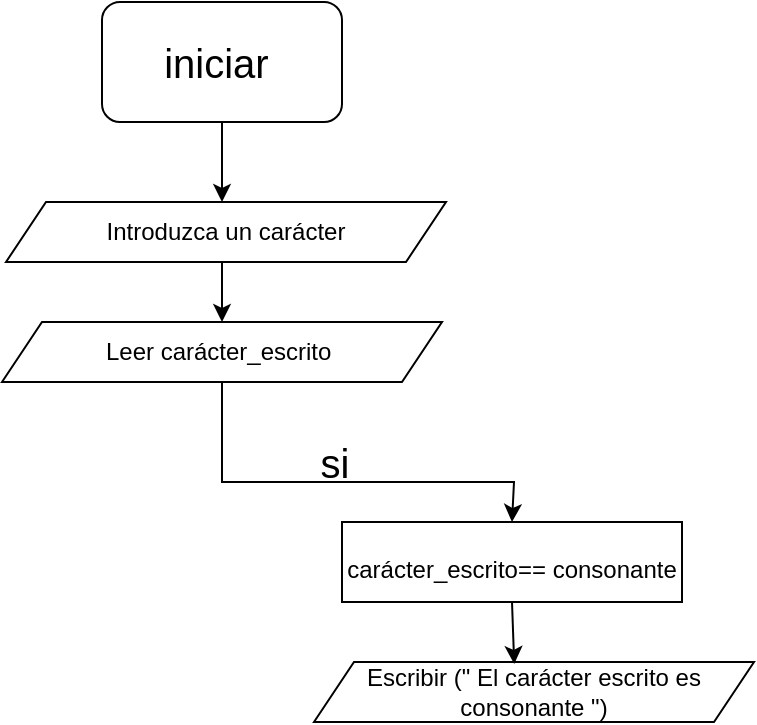 <mxfile version="20.3.3" type="github">
  <diagram id="46wjDDwf2AgktlBZJVdT" name="Página-1">
    <mxGraphModel dx="1422" dy="762" grid="1" gridSize="10" guides="1" tooltips="1" connect="1" arrows="1" fold="1" page="1" pageScale="1" pageWidth="827" pageHeight="1169" math="0" shadow="0">
      <root>
        <mxCell id="0" />
        <mxCell id="1" parent="0" />
        <mxCell id="67WwjvksvOG4F8crm5_F-1" value="&lt;font style=&quot;font-size: 20px;&quot;&gt;iniciar&amp;nbsp;&lt;/font&gt;" style="rounded=1;whiteSpace=wrap;html=1;" vertex="1" parent="1">
          <mxGeometry x="354" y="30" width="120" height="60" as="geometry" />
        </mxCell>
        <mxCell id="67WwjvksvOG4F8crm5_F-2" value="" style="endArrow=classic;html=1;rounded=0;fontSize=20;exitX=0.5;exitY=1;exitDx=0;exitDy=0;" edge="1" source="67WwjvksvOG4F8crm5_F-1" parent="1">
          <mxGeometry width="50" height="50" relative="1" as="geometry">
            <mxPoint x="394" y="80" as="sourcePoint" />
            <mxPoint x="414" y="130" as="targetPoint" />
          </mxGeometry>
        </mxCell>
        <mxCell id="67WwjvksvOG4F8crm5_F-28" style="edgeStyle=orthogonalEdgeStyle;rounded=0;orthogonalLoop=1;jettySize=auto;html=1;exitX=0.5;exitY=1;exitDx=0;exitDy=0;entryX=0.5;entryY=0;entryDx=0;entryDy=0;" edge="1" parent="1" source="67WwjvksvOG4F8crm5_F-3" target="67WwjvksvOG4F8crm5_F-26">
          <mxGeometry relative="1" as="geometry" />
        </mxCell>
        <mxCell id="67WwjvksvOG4F8crm5_F-3" value="Introduzca un carácter" style="shape=parallelogram;perimeter=parallelogramPerimeter;whiteSpace=wrap;html=1;fixedSize=1;" vertex="1" parent="1">
          <mxGeometry x="306" y="130" width="220" height="30" as="geometry" />
        </mxCell>
        <mxCell id="67WwjvksvOG4F8crm5_F-6" value="" style="endArrow=classic;html=1;rounded=0;fontSize=20;startArrow=none;" edge="1" parent="1" source="67WwjvksvOG4F8crm5_F-26">
          <mxGeometry width="50" height="50" relative="1" as="geometry">
            <mxPoint x="412" y="160" as="sourcePoint" />
            <mxPoint x="412" y="200" as="targetPoint" />
          </mxGeometry>
        </mxCell>
        <mxCell id="67WwjvksvOG4F8crm5_F-18" value="&lt;font style=&quot;font-size: 12px;&quot;&gt;carácter_escrito== consonante&lt;/font&gt;" style="rounded=0;whiteSpace=wrap;html=1;fontSize=20;" vertex="1" parent="1">
          <mxGeometry x="474" y="290" width="170" height="40" as="geometry" />
        </mxCell>
        <mxCell id="67WwjvksvOG4F8crm5_F-19" value="" style="endArrow=classic;html=1;rounded=0;fontSize=20;entryX=0.5;entryY=0;entryDx=0;entryDy=0;exitX=0.5;exitY=1;exitDx=0;exitDy=0;" edge="1" source="67WwjvksvOG4F8crm5_F-26" target="67WwjvksvOG4F8crm5_F-18" parent="1">
          <mxGeometry width="50" height="50" relative="1" as="geometry">
            <mxPoint x="410" y="270" as="sourcePoint" />
            <mxPoint x="740" y="270" as="targetPoint" />
            <Array as="points">
              <mxPoint x="414" y="270" />
              <mxPoint x="560" y="270" />
            </Array>
          </mxGeometry>
        </mxCell>
        <mxCell id="67WwjvksvOG4F8crm5_F-26" value="Leer carácter_escrito&amp;nbsp;" style="shape=parallelogram;perimeter=parallelogramPerimeter;whiteSpace=wrap;html=1;fixedSize=1;" vertex="1" parent="1">
          <mxGeometry x="304" y="190" width="220" height="30" as="geometry" />
        </mxCell>
        <mxCell id="67WwjvksvOG4F8crm5_F-30" value="&lt;font style=&quot;font-size: 20px;&quot;&gt;si&lt;/font&gt;" style="text;html=1;align=center;verticalAlign=middle;resizable=0;points=[];autosize=1;strokeColor=none;fillColor=none;" vertex="1" parent="1">
          <mxGeometry x="450" y="240" width="40" height="40" as="geometry" />
        </mxCell>
        <mxCell id="67WwjvksvOG4F8crm5_F-34" value="Escribir (&quot; El carácter escrito es consonante &quot;)" style="shape=parallelogram;perimeter=parallelogramPerimeter;whiteSpace=wrap;html=1;fixedSize=1;" vertex="1" parent="1">
          <mxGeometry x="460" y="360" width="220" height="30" as="geometry" />
        </mxCell>
        <mxCell id="67WwjvksvOG4F8crm5_F-35" value="" style="endArrow=classic;html=1;rounded=0;fontSize=12;exitX=0.5;exitY=1;exitDx=0;exitDy=0;entryX=0.455;entryY=0.033;entryDx=0;entryDy=0;entryPerimeter=0;" edge="1" parent="1" source="67WwjvksvOG4F8crm5_F-18" target="67WwjvksvOG4F8crm5_F-34">
          <mxGeometry width="50" height="50" relative="1" as="geometry">
            <mxPoint x="390" y="310" as="sourcePoint" />
            <mxPoint x="440" y="260" as="targetPoint" />
          </mxGeometry>
        </mxCell>
      </root>
    </mxGraphModel>
  </diagram>
</mxfile>
